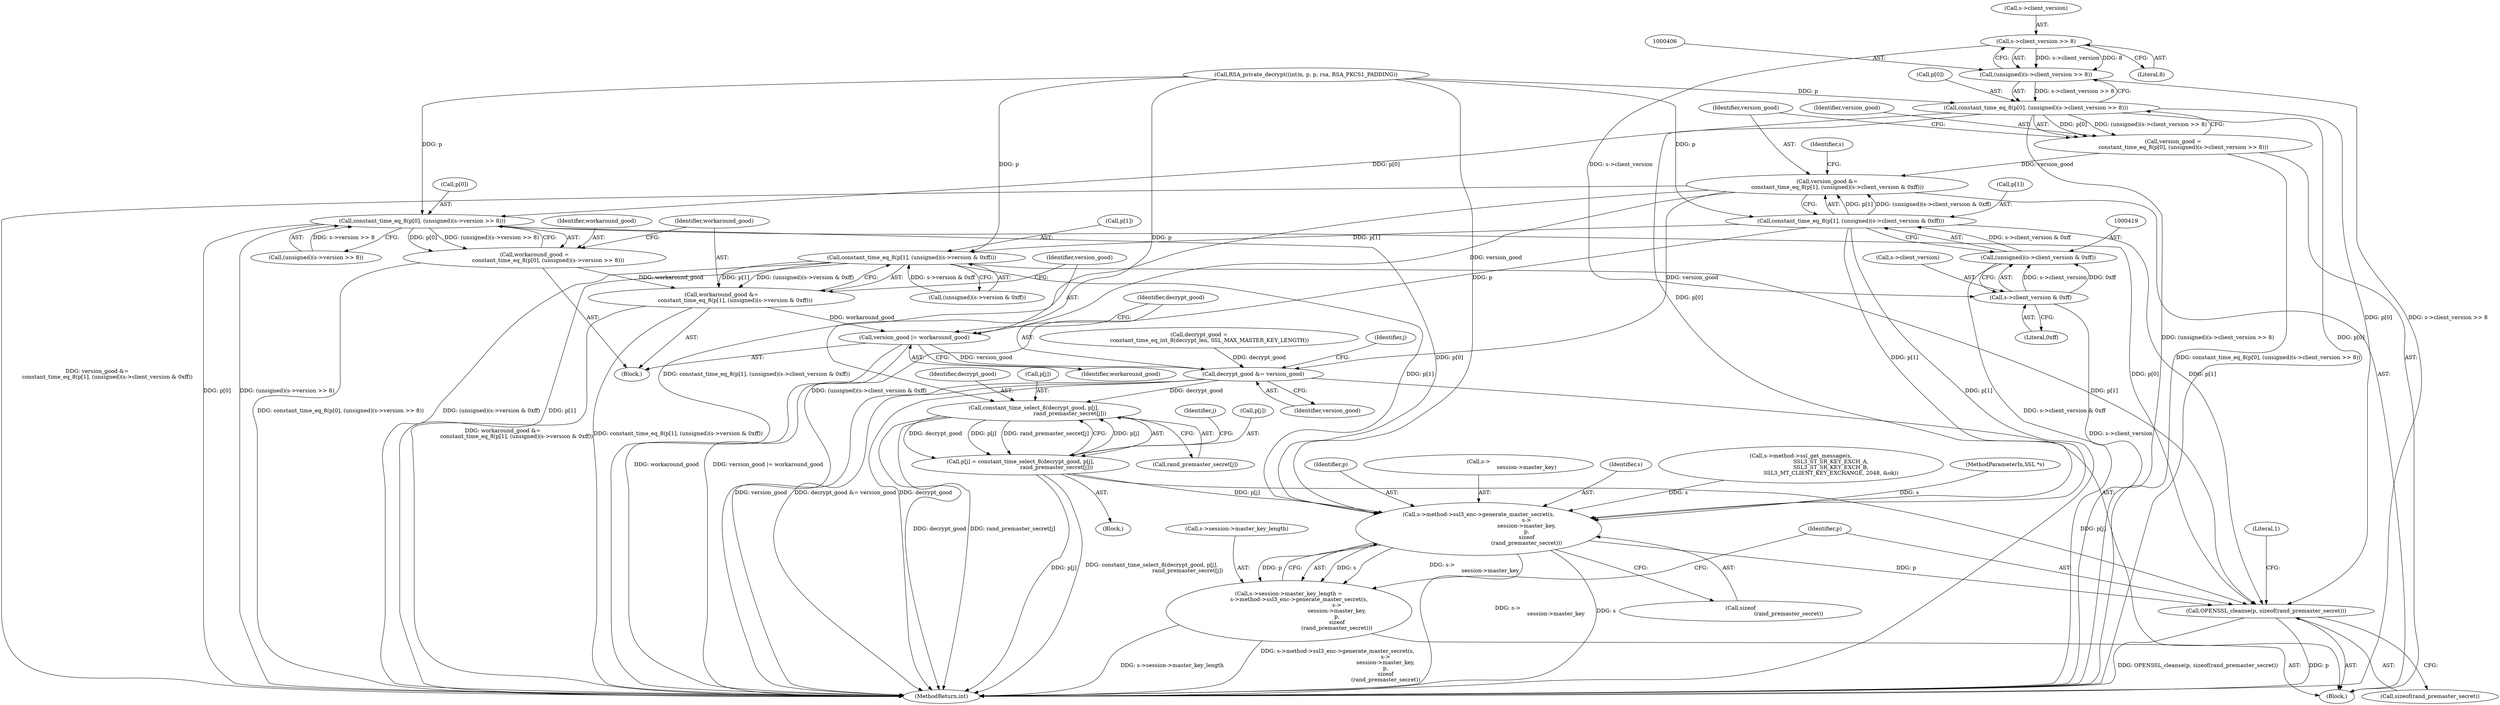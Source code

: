 digraph "0_openssl_3c66a669dfc7b3792f7af0758ea26fe8502ce70c@pointer" {
"1000407" [label="(Call,s->client_version >> 8)"];
"1000405" [label="(Call,(unsigned)(s->client_version >> 8))"];
"1000401" [label="(Call,constant_time_eq_8(p[0], (unsigned)(s->client_version >> 8)))"];
"1000399" [label="(Call,version_good =\n            constant_time_eq_8(p[0], (unsigned)(s->client_version >> 8)))"];
"1000412" [label="(Call,version_good &=\n            constant_time_eq_8(p[1], (unsigned)(s->client_version & 0xff)))"];
"1000459" [label="(Call,version_good |= workaround_good)"];
"1000462" [label="(Call,decrypt_good &= version_good)"];
"1000480" [label="(Call,constant_time_select_8(decrypt_good, p[j],\n                                          rand_premaster_secret[j]))"];
"1000476" [label="(Call,p[j] = constant_time_select_8(decrypt_good, p[j],\n                                          rand_premaster_secret[j]))"];
"1000494" [label="(Call,s->method->ssl3_enc->generate_master_secret(s,\n                                                        s->\n                                                        session->master_key,\n                                                        p,\n                                                        sizeof\n                                                        (rand_premaster_secret)))"];
"1000488" [label="(Call,s->session->master_key_length =\n            s->method->ssl3_enc->generate_master_secret(s,\n                                                        s->\n                                                        session->master_key,\n                                                        p,\n                                                        sizeof\n                                                        (rand_premaster_secret)))"];
"1000504" [label="(Call,OPENSSL_cleanse(p, sizeof(rand_premaster_secret)))"];
"1000435" [label="(Call,constant_time_eq_8(p[0], (unsigned)(s->version >> 8)))"];
"1000433" [label="(Call,workaround_good =\n                constant_time_eq_8(p[0], (unsigned)(s->version >> 8)))"];
"1000446" [label="(Call,workaround_good &=\n                constant_time_eq_8(p[1], (unsigned)(s->version & 0xff)))"];
"1000420" [label="(Call,s->client_version & 0xff)"];
"1000418" [label="(Call,(unsigned)(s->client_version & 0xff))"];
"1000414" [label="(Call,constant_time_eq_8(p[1], (unsigned)(s->client_version & 0xff)))"];
"1000448" [label="(Call,constant_time_eq_8(p[1], (unsigned)(s->version & 0xff)))"];
"1000428" [label="(Identifier,s)"];
"1000401" [label="(Call,constant_time_eq_8(p[0], (unsigned)(s->client_version >> 8)))"];
"1000394" [label="(Call,decrypt_good =\n            constant_time_eq_int_8(decrypt_len, SSL_MAX_MASTER_KEY_LENGTH))"];
"1000223" [label="(Block,)"];
"1000505" [label="(Identifier,p)"];
"1000436" [label="(Call,p[0])"];
"1002136" [label="(Literal,1)"];
"1000482" [label="(Call,p[j])"];
"1000435" [label="(Call,constant_time_eq_8(p[0], (unsigned)(s->version >> 8)))"];
"1000494" [label="(Call,s->method->ssl3_enc->generate_master_secret(s,\n                                                        s->\n                                                        session->master_key,\n                                                        p,\n                                                        sizeof\n                                                        (rand_premaster_secret)))"];
"1000474" [label="(Identifier,j)"];
"1000414" [label="(Call,constant_time_eq_8(p[1], (unsigned)(s->client_version & 0xff)))"];
"1000415" [label="(Call,p[1])"];
"1000452" [label="(Call,(unsigned)(s->version & 0xff))"];
"1000485" [label="(Call,rand_premaster_secret[j])"];
"1000448" [label="(Call,constant_time_eq_8(p[1], (unsigned)(s->version & 0xff)))"];
"1000446" [label="(Call,workaround_good &=\n                constant_time_eq_8(p[1], (unsigned)(s->version & 0xff)))"];
"1000501" [label="(Identifier,p)"];
"1000488" [label="(Call,s->session->master_key_length =\n            s->method->ssl3_enc->generate_master_secret(s,\n                                                        s->\n                                                        session->master_key,\n                                                        p,\n                                                        sizeof\n                                                        (rand_premaster_secret)))"];
"1000481" [label="(Identifier,decrypt_good)"];
"1000480" [label="(Call,constant_time_select_8(decrypt_good, p[j],\n                                          rand_premaster_secret[j]))"];
"1000496" [label="(Call,s->\n                                                        session->master_key)"];
"1000464" [label="(Identifier,version_good)"];
"1000385" [label="(Call,RSA_private_decrypt((int)n, p, p, rsa, RSA_PKCS1_PADDING))"];
"1000495" [label="(Identifier,s)"];
"1000407" [label="(Call,s->client_version >> 8)"];
"1002163" [label="(MethodReturn,int)"];
"1000408" [label="(Call,s->client_version)"];
"1000502" [label="(Call,sizeof\n                                                        (rand_premaster_secret))"];
"1000489" [label="(Call,s->session->master_key_length)"];
"1000461" [label="(Identifier,workaround_good)"];
"1000434" [label="(Identifier,workaround_good)"];
"1000418" [label="(Call,(unsigned)(s->client_version & 0xff))"];
"1000186" [label="(Call,s->method->ssl_get_message(s,\n                                   SSL3_ST_SR_KEY_EXCH_A,\n                                   SSL3_ST_SR_KEY_EXCH_B,\n                                   SSL3_MT_CLIENT_KEY_EXCHANGE, 2048, &ok))"];
"1000447" [label="(Identifier,workaround_good)"];
"1000433" [label="(Call,workaround_good =\n                constant_time_eq_8(p[0], (unsigned)(s->version >> 8)))"];
"1000400" [label="(Identifier,version_good)"];
"1000463" [label="(Identifier,decrypt_good)"];
"1000476" [label="(Call,p[j] = constant_time_select_8(decrypt_good, p[j],\n                                          rand_premaster_secret[j]))"];
"1000411" [label="(Literal,8)"];
"1000413" [label="(Identifier,version_good)"];
"1000506" [label="(Call,sizeof(rand_premaster_secret))"];
"1000459" [label="(Call,version_good |= workaround_good)"];
"1000462" [label="(Call,decrypt_good &= version_good)"];
"1000477" [label="(Call,p[j])"];
"1000449" [label="(Call,p[1])"];
"1000467" [label="(Identifier,j)"];
"1000402" [label="(Call,p[0])"];
"1000142" [label="(MethodParameterIn,SSL *s)"];
"1000412" [label="(Call,version_good &=\n            constant_time_eq_8(p[1], (unsigned)(s->client_version & 0xff)))"];
"1000420" [label="(Call,s->client_version & 0xff)"];
"1000431" [label="(Block,)"];
"1000439" [label="(Call,(unsigned)(s->version >> 8))"];
"1000475" [label="(Block,)"];
"1000421" [label="(Call,s->client_version)"];
"1000405" [label="(Call,(unsigned)(s->client_version >> 8))"];
"1000399" [label="(Call,version_good =\n            constant_time_eq_8(p[0], (unsigned)(s->client_version >> 8)))"];
"1000504" [label="(Call,OPENSSL_cleanse(p, sizeof(rand_premaster_secret)))"];
"1000460" [label="(Identifier,version_good)"];
"1000424" [label="(Literal,0xff)"];
"1000407" -> "1000405"  [label="AST: "];
"1000407" -> "1000411"  [label="CFG: "];
"1000408" -> "1000407"  [label="AST: "];
"1000411" -> "1000407"  [label="AST: "];
"1000405" -> "1000407"  [label="CFG: "];
"1000407" -> "1000405"  [label="DDG: s->client_version"];
"1000407" -> "1000405"  [label="DDG: 8"];
"1000407" -> "1000420"  [label="DDG: s->client_version"];
"1000405" -> "1000401"  [label="AST: "];
"1000406" -> "1000405"  [label="AST: "];
"1000401" -> "1000405"  [label="CFG: "];
"1000405" -> "1002163"  [label="DDG: s->client_version >> 8"];
"1000405" -> "1000401"  [label="DDG: s->client_version >> 8"];
"1000401" -> "1000399"  [label="AST: "];
"1000402" -> "1000401"  [label="AST: "];
"1000399" -> "1000401"  [label="CFG: "];
"1000401" -> "1002163"  [label="DDG: (unsigned)(s->client_version >> 8)"];
"1000401" -> "1002163"  [label="DDG: p[0]"];
"1000401" -> "1000399"  [label="DDG: p[0]"];
"1000401" -> "1000399"  [label="DDG: (unsigned)(s->client_version >> 8)"];
"1000385" -> "1000401"  [label="DDG: p"];
"1000401" -> "1000435"  [label="DDG: p[0]"];
"1000401" -> "1000494"  [label="DDG: p[0]"];
"1000401" -> "1000504"  [label="DDG: p[0]"];
"1000399" -> "1000223"  [label="AST: "];
"1000400" -> "1000399"  [label="AST: "];
"1000413" -> "1000399"  [label="CFG: "];
"1000399" -> "1002163"  [label="DDG: constant_time_eq_8(p[0], (unsigned)(s->client_version >> 8))"];
"1000399" -> "1000412"  [label="DDG: version_good"];
"1000412" -> "1000223"  [label="AST: "];
"1000412" -> "1000414"  [label="CFG: "];
"1000413" -> "1000412"  [label="AST: "];
"1000414" -> "1000412"  [label="AST: "];
"1000428" -> "1000412"  [label="CFG: "];
"1000412" -> "1002163"  [label="DDG: version_good &=\n            constant_time_eq_8(p[1], (unsigned)(s->client_version & 0xff))"];
"1000412" -> "1002163"  [label="DDG: constant_time_eq_8(p[1], (unsigned)(s->client_version & 0xff))"];
"1000414" -> "1000412"  [label="DDG: p[1]"];
"1000414" -> "1000412"  [label="DDG: (unsigned)(s->client_version & 0xff)"];
"1000412" -> "1000459"  [label="DDG: version_good"];
"1000412" -> "1000462"  [label="DDG: version_good"];
"1000459" -> "1000431"  [label="AST: "];
"1000459" -> "1000461"  [label="CFG: "];
"1000460" -> "1000459"  [label="AST: "];
"1000461" -> "1000459"  [label="AST: "];
"1000463" -> "1000459"  [label="CFG: "];
"1000459" -> "1002163"  [label="DDG: workaround_good"];
"1000459" -> "1002163"  [label="DDG: version_good |= workaround_good"];
"1000446" -> "1000459"  [label="DDG: workaround_good"];
"1000459" -> "1000462"  [label="DDG: version_good"];
"1000462" -> "1000223"  [label="AST: "];
"1000462" -> "1000464"  [label="CFG: "];
"1000463" -> "1000462"  [label="AST: "];
"1000464" -> "1000462"  [label="AST: "];
"1000467" -> "1000462"  [label="CFG: "];
"1000462" -> "1002163"  [label="DDG: decrypt_good"];
"1000462" -> "1002163"  [label="DDG: version_good"];
"1000462" -> "1002163"  [label="DDG: decrypt_good &= version_good"];
"1000394" -> "1000462"  [label="DDG: decrypt_good"];
"1000462" -> "1000480"  [label="DDG: decrypt_good"];
"1000480" -> "1000476"  [label="AST: "];
"1000480" -> "1000485"  [label="CFG: "];
"1000481" -> "1000480"  [label="AST: "];
"1000482" -> "1000480"  [label="AST: "];
"1000485" -> "1000480"  [label="AST: "];
"1000476" -> "1000480"  [label="CFG: "];
"1000480" -> "1002163"  [label="DDG: decrypt_good"];
"1000480" -> "1002163"  [label="DDG: rand_premaster_secret[j]"];
"1000480" -> "1000476"  [label="DDG: decrypt_good"];
"1000480" -> "1000476"  [label="DDG: p[j]"];
"1000480" -> "1000476"  [label="DDG: rand_premaster_secret[j]"];
"1000385" -> "1000480"  [label="DDG: p"];
"1000476" -> "1000480"  [label="DDG: p[j]"];
"1000476" -> "1000475"  [label="AST: "];
"1000477" -> "1000476"  [label="AST: "];
"1000474" -> "1000476"  [label="CFG: "];
"1000476" -> "1002163"  [label="DDG: p[j]"];
"1000476" -> "1002163"  [label="DDG: constant_time_select_8(decrypt_good, p[j],\n                                          rand_premaster_secret[j])"];
"1000476" -> "1000494"  [label="DDG: p[j]"];
"1000476" -> "1000504"  [label="DDG: p[j]"];
"1000494" -> "1000488"  [label="AST: "];
"1000494" -> "1000502"  [label="CFG: "];
"1000495" -> "1000494"  [label="AST: "];
"1000496" -> "1000494"  [label="AST: "];
"1000501" -> "1000494"  [label="AST: "];
"1000502" -> "1000494"  [label="AST: "];
"1000488" -> "1000494"  [label="CFG: "];
"1000494" -> "1002163"  [label="DDG: s->\n                                                        session->master_key"];
"1000494" -> "1002163"  [label="DDG: s"];
"1000494" -> "1000488"  [label="DDG: s"];
"1000494" -> "1000488"  [label="DDG: s->\n                                                        session->master_key"];
"1000494" -> "1000488"  [label="DDG: p"];
"1000186" -> "1000494"  [label="DDG: s"];
"1000142" -> "1000494"  [label="DDG: s"];
"1000435" -> "1000494"  [label="DDG: p[0]"];
"1000385" -> "1000494"  [label="DDG: p"];
"1000414" -> "1000494"  [label="DDG: p[1]"];
"1000448" -> "1000494"  [label="DDG: p[1]"];
"1000494" -> "1000504"  [label="DDG: p"];
"1000488" -> "1000223"  [label="AST: "];
"1000489" -> "1000488"  [label="AST: "];
"1000505" -> "1000488"  [label="CFG: "];
"1000488" -> "1002163"  [label="DDG: s->session->master_key_length"];
"1000488" -> "1002163"  [label="DDG: s->method->ssl3_enc->generate_master_secret(s,\n                                                        s->\n                                                        session->master_key,\n                                                        p,\n                                                        sizeof\n                                                        (rand_premaster_secret))"];
"1000504" -> "1000223"  [label="AST: "];
"1000504" -> "1000506"  [label="CFG: "];
"1000505" -> "1000504"  [label="AST: "];
"1000506" -> "1000504"  [label="AST: "];
"1002136" -> "1000504"  [label="CFG: "];
"1000504" -> "1002163"  [label="DDG: p"];
"1000504" -> "1002163"  [label="DDG: OPENSSL_cleanse(p, sizeof(rand_premaster_secret))"];
"1000435" -> "1000504"  [label="DDG: p[0]"];
"1000414" -> "1000504"  [label="DDG: p[1]"];
"1000448" -> "1000504"  [label="DDG: p[1]"];
"1000435" -> "1000433"  [label="AST: "];
"1000435" -> "1000439"  [label="CFG: "];
"1000436" -> "1000435"  [label="AST: "];
"1000439" -> "1000435"  [label="AST: "];
"1000433" -> "1000435"  [label="CFG: "];
"1000435" -> "1002163"  [label="DDG: p[0]"];
"1000435" -> "1002163"  [label="DDG: (unsigned)(s->version >> 8)"];
"1000435" -> "1000433"  [label="DDG: p[0]"];
"1000435" -> "1000433"  [label="DDG: (unsigned)(s->version >> 8)"];
"1000385" -> "1000435"  [label="DDG: p"];
"1000439" -> "1000435"  [label="DDG: s->version >> 8"];
"1000433" -> "1000431"  [label="AST: "];
"1000434" -> "1000433"  [label="AST: "];
"1000447" -> "1000433"  [label="CFG: "];
"1000433" -> "1002163"  [label="DDG: constant_time_eq_8(p[0], (unsigned)(s->version >> 8))"];
"1000433" -> "1000446"  [label="DDG: workaround_good"];
"1000446" -> "1000431"  [label="AST: "];
"1000446" -> "1000448"  [label="CFG: "];
"1000447" -> "1000446"  [label="AST: "];
"1000448" -> "1000446"  [label="AST: "];
"1000460" -> "1000446"  [label="CFG: "];
"1000446" -> "1002163"  [label="DDG: workaround_good &=\n                constant_time_eq_8(p[1], (unsigned)(s->version & 0xff))"];
"1000446" -> "1002163"  [label="DDG: constant_time_eq_8(p[1], (unsigned)(s->version & 0xff))"];
"1000448" -> "1000446"  [label="DDG: p[1]"];
"1000448" -> "1000446"  [label="DDG: (unsigned)(s->version & 0xff)"];
"1000420" -> "1000418"  [label="AST: "];
"1000420" -> "1000424"  [label="CFG: "];
"1000421" -> "1000420"  [label="AST: "];
"1000424" -> "1000420"  [label="AST: "];
"1000418" -> "1000420"  [label="CFG: "];
"1000420" -> "1002163"  [label="DDG: s->client_version"];
"1000420" -> "1000418"  [label="DDG: s->client_version"];
"1000420" -> "1000418"  [label="DDG: 0xff"];
"1000418" -> "1000414"  [label="AST: "];
"1000419" -> "1000418"  [label="AST: "];
"1000414" -> "1000418"  [label="CFG: "];
"1000418" -> "1002163"  [label="DDG: s->client_version & 0xff"];
"1000418" -> "1000414"  [label="DDG: s->client_version & 0xff"];
"1000415" -> "1000414"  [label="AST: "];
"1000414" -> "1002163"  [label="DDG: (unsigned)(s->client_version & 0xff)"];
"1000414" -> "1002163"  [label="DDG: p[1]"];
"1000385" -> "1000414"  [label="DDG: p"];
"1000414" -> "1000448"  [label="DDG: p[1]"];
"1000448" -> "1000452"  [label="CFG: "];
"1000449" -> "1000448"  [label="AST: "];
"1000452" -> "1000448"  [label="AST: "];
"1000448" -> "1002163"  [label="DDG: (unsigned)(s->version & 0xff)"];
"1000448" -> "1002163"  [label="DDG: p[1]"];
"1000385" -> "1000448"  [label="DDG: p"];
"1000452" -> "1000448"  [label="DDG: s->version & 0xff"];
}
